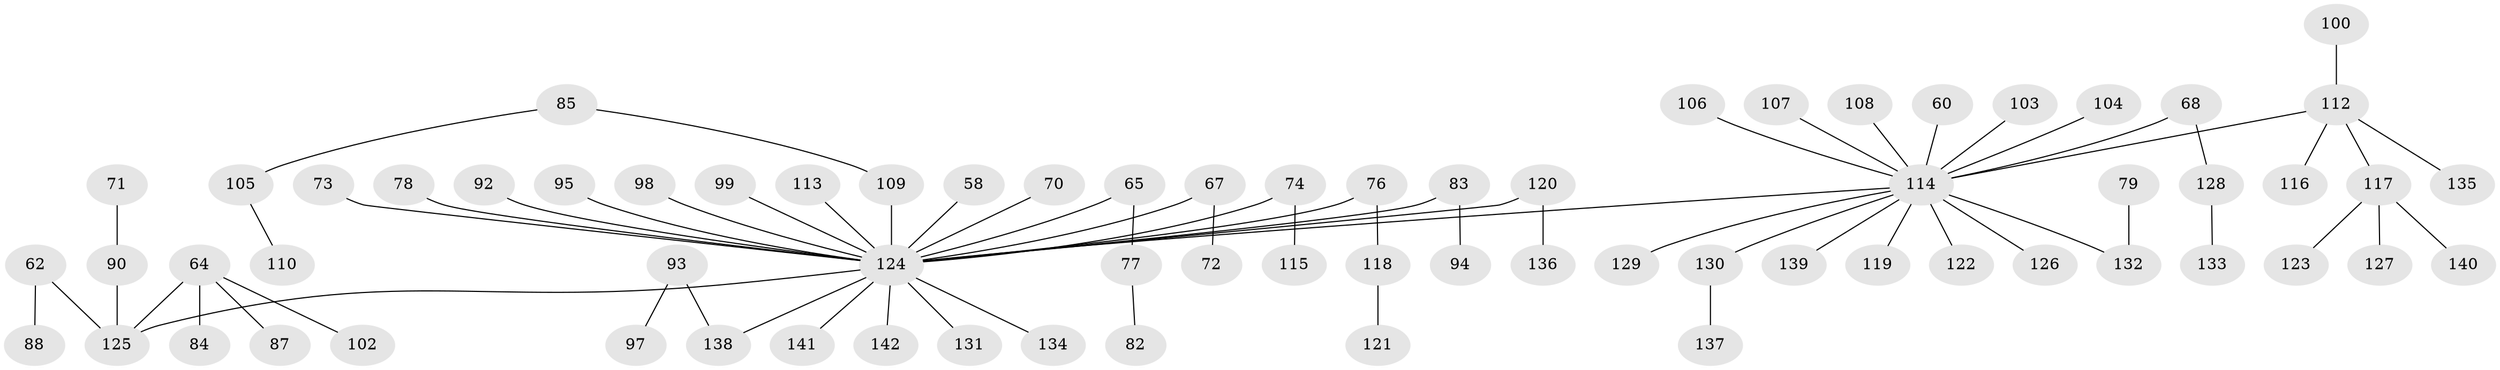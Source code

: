 // original degree distribution, {8: 0.014084507042253521, 5: 0.035211267605633804, 7: 0.007042253521126761, 4: 0.06338028169014084, 3: 0.1267605633802817, 1: 0.5211267605633803, 2: 0.22535211267605634, 6: 0.007042253521126761}
// Generated by graph-tools (version 1.1) at 2025/52/03/09/25 04:52:26]
// undirected, 71 vertices, 70 edges
graph export_dot {
graph [start="1"]
  node [color=gray90,style=filled];
  58;
  60;
  62;
  64 [super="+63"];
  65;
  67;
  68;
  70;
  71;
  72;
  73;
  74;
  76;
  77;
  78;
  79;
  82;
  83 [super="+59"];
  84;
  85;
  87;
  88;
  90 [super="+48"];
  92;
  93;
  94;
  95;
  97;
  98;
  99;
  100;
  102;
  103;
  104;
  105;
  106;
  107;
  108;
  109 [super="+81"];
  110;
  112 [super="+17+15+43+22+75+28"];
  113;
  114 [super="+101+96+51"];
  115;
  116;
  117;
  118;
  119;
  120 [super="+39+54"];
  121;
  122;
  123;
  124 [super="+61+66+42+49+52+56"];
  125 [super="+19"];
  126;
  127;
  128;
  129;
  130 [super="+50+111"];
  131;
  132 [super="+44"];
  133;
  134;
  135;
  136;
  137;
  138 [super="+89"];
  139;
  140;
  141;
  142;
  58 -- 124;
  60 -- 114;
  62 -- 88;
  62 -- 125;
  64 -- 84;
  64 -- 87;
  64 -- 125;
  64 -- 102;
  65 -- 77;
  65 -- 124;
  67 -- 72;
  67 -- 124;
  68 -- 128;
  68 -- 114;
  70 -- 124;
  71 -- 90;
  73 -- 124;
  74 -- 115;
  74 -- 124;
  76 -- 118;
  76 -- 124;
  77 -- 82;
  78 -- 124;
  79 -- 132;
  83 -- 94;
  83 -- 124;
  85 -- 105;
  85 -- 109;
  90 -- 125;
  92 -- 124;
  93 -- 97;
  93 -- 138;
  95 -- 124;
  98 -- 124;
  99 -- 124;
  100 -- 112;
  103 -- 114;
  104 -- 114;
  105 -- 110;
  106 -- 114;
  107 -- 114;
  108 -- 114;
  109 -- 124;
  112 -- 116;
  112 -- 135;
  112 -- 117;
  112 -- 114;
  113 -- 124;
  114 -- 139;
  114 -- 129;
  114 -- 130;
  114 -- 132;
  114 -- 124;
  114 -- 119;
  114 -- 122;
  114 -- 126;
  117 -- 123;
  117 -- 127;
  117 -- 140;
  118 -- 121;
  120 -- 124;
  120 -- 136;
  124 -- 131;
  124 -- 134;
  124 -- 141;
  124 -- 142;
  124 -- 125;
  124 -- 138;
  128 -- 133;
  130 -- 137;
}
